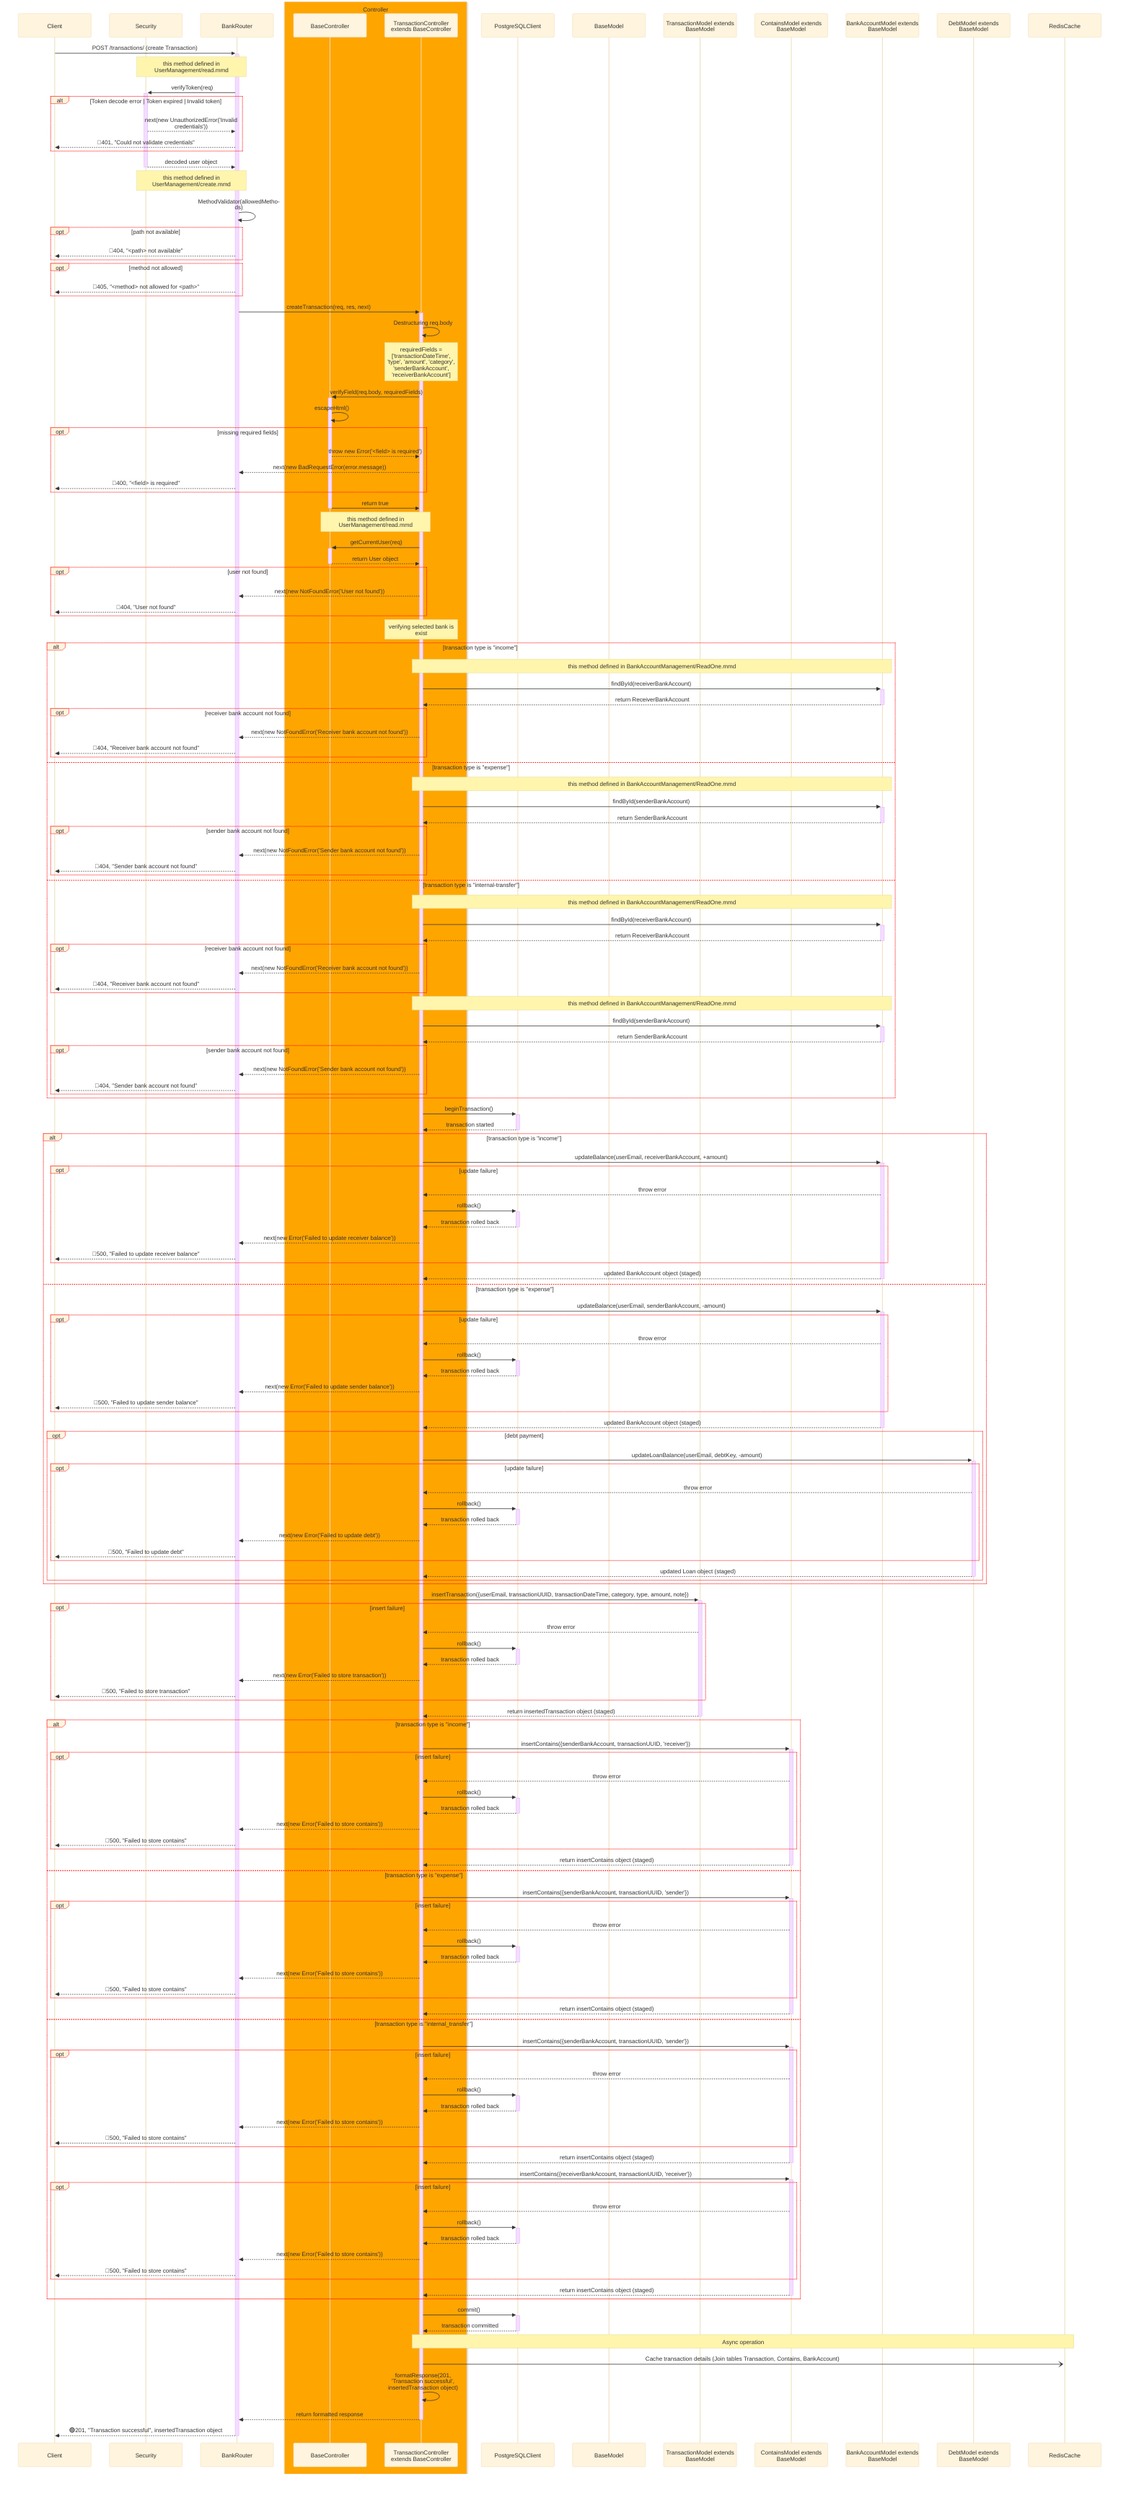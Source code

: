 %%{
    init: {
        "theme":"base",
        "themeVariables": {
            'labelBoxBorderColor': '#ff0000'
        },
        "sequence": { 
            "wrap": true, 
            "width": 200 
        } 
    }
}%%
sequenceDiagram
    participant Client
    participant Sec as Security
    participant Router as BankRouter
    box orange Controller
        participant BaseCont as BaseController
        participant Cont as TransactionController extends BaseController
    end
    participant PGClient as PostgreSQLClient
    participant BaseModel as BaseModel 
    participant Model as TransactionModel extends BaseModel
    participant ContainsModel as ContainsModel extends BaseModel
    participant BankAccountModel as BankAccountModel extends BaseModel
    participant DebtModel as DebtModel extends BaseModel
    participant Redis as RedisCache
    
    Client->>+Router: POST /transactions/ (create Transaction)
    Note over Sec, Router: this method defined in UserManagement/read.mmd
    Router->>+Sec: verifyToken(req)
    alt Token decode error | Token expired | Invalid token
        Sec-->>Router: next(new UnauthorizedError('Invalid credentials'))
        Router-->>Client: 🔴401, "Could not validate credentials"
    end
    Sec-->>-Router: decoded user object 

    Note over Sec, Router: this method defined in UserManagement/create.mmd
    Router->>Router: MethodValidator(allowedMethods)
    opt path not available
        Router-->>Client: 🔴404, "<path> not available"
    end
    opt method not allowed
        Router-->>Client: 🔴405, "<method> not allowed for <path>"
    end

    Router->>+Cont: createTransaction(req, res, next)
    Cont->>Cont: Destructuring req.body
    Note over Cont: requiredFields = ['transactionDateTime', 'type', 'amount', 'category', 'senderBankAccount', 'receiverBankAccount']
    Cont->>+BaseCont: verifyField(req.body, requiredFields)
    BaseCont->>BaseCont: escapeHtml()
    opt missing required fields
        BaseCont-->>Cont: throw new Error('<field> is required')
        Cont-->>Router: next(new BadRequestError(error.message))
        Router-->>Client: 🔴400, "<field> is required"
    end
    BaseCont->>-Cont: return true

    Note over Cont, BaseCont: this method defined in UserManagement/read.mmd
    Cont->>+BaseCont: getCurrentUser(req)
    BaseCont-->>-Cont: return User object
    opt user not found
        Cont-->>Router: next(new NotFoundError('User not found'))
        Router-->>Client: 🔴404, "User not found"
    end

    Note over Cont: verifying selected bank is exist
    alt transaction type is "income"
        Note over Cont, BankAccountModel: this method defined in BankAccountManagement/ReadOne.mmd
        Cont->>+BankAccountModel: findById(receiverBankAccount)
        BankAccountModel-->>-Cont: return ReceiverBankAccount
        opt receiver bank account not found
            Cont-->>Router: next(new NotFoundError('Receiver bank account not found'))
            Router-->>Client: 🔴404, "Receiver bank account not found"
        end
    else transaction type is "expense"
        Note over Cont, BankAccountModel: this method defined in BankAccountManagement/ReadOne.mmd
        Cont->>+BankAccountModel: findById(senderBankAccount)
        BankAccountModel-->>-Cont: return SenderBankAccount
        opt sender bank account not found
            Cont-->>Router: next(new NotFoundError('Sender bank account not found'))
            Router-->>Client: 🔴404, "Sender bank account not found"
        end
    else transaction type is "internal-transfer"
        Note over Cont, BankAccountModel: this method defined in BankAccountManagement/ReadOne.mmd
        Cont->>+BankAccountModel: findById(receiverBankAccount)
        BankAccountModel-->>-Cont: return ReceiverBankAccount
        opt receiver bank account not found
            Cont-->>Router: next(new NotFoundError('Receiver bank account not found'))
            Router-->>Client: 🔴404, "Receiver bank account not found"
        end
        Note over Cont, BankAccountModel: this method defined in BankAccountManagement/ReadOne.mmd
        Cont->>+BankAccountModel: findById(senderBankAccount)
        BankAccountModel-->>-Cont: return SenderBankAccount
        opt sender bank account not found
            Cont-->>Router: next(new NotFoundError('Sender bank account not found'))
            Router-->>Client: 🔴404, "Sender bank account not found"
        end
    end

    Cont->>+PGClient: beginTransaction()
    PGClient-->>-Cont: transaction started

    alt transaction type is "income"
        Cont->>+BankAccountModel: updateBalance(userEmail, receiverBankAccount, +amount)
        opt update failure
            BankAccountModel-->>Cont: throw error
            Cont->>+PGClient: rollback()
            PGClient-->>-Cont: transaction rolled back
            Cont-->>Router: next(new Error('Failed to update receiver balance'))
            Router-->>Client: 🔴500, "Failed to update receiver balance"
        end
        BankAccountModel-->>-Cont: updated BankAccount object (staged)
    else transaction type is "expense"
        Cont->>+BankAccountModel: updateBalance(userEmail, senderBankAccount, -amount)
        opt update failure
            BankAccountModel-->>Cont: throw error
            Cont->>+PGClient: rollback()
            PGClient-->>-Cont: transaction rolled back
            Cont-->>Router: next(new Error('Failed to update sender balance'))
            Router-->>Client: 🔴500, "Failed to update sender balance"
        end
        BankAccountModel-->>-Cont: updated BankAccount object (staged)

        opt debt payment
            Cont->>+DebtModel: updateLoanBalance(userEmail, debtKey, -amount)
            opt update failure
                DebtModel-->>Cont: throw error
                Cont->>+PGClient: rollback()
                PGClient-->>-Cont: transaction rolled back
                Cont-->>Router: next(new Error('Failed to update debt'))
                Router-->>Client: 🔴500, "Failed to update debt"
            end
            DebtModel-->>-Cont: updated Loan object (staged)
        end
    end

    Cont->>+Model: insertTransaction({userEmail, transactionUUID, transactionDateTime, category, type, amount, note})
    opt insert failure
        Model-->>Cont: throw error
        Cont->>+PGClient: rollback()
        PGClient-->>-Cont: transaction rolled back
        Cont-->>Router: next(new Error('Failed to store transaction'))
        Router-->>Client: 🔴500, "Failed to store transaction"
    end
    Model-->>-Cont: return insertedTransaction object (staged)

    alt transaction type is "income"
        Cont->>+ContainsModel: insertContains({senderBankAccount, transactionUUID, 'receiver'})
        opt insert failure
            ContainsModel-->>Cont: throw error
            Cont->>+PGClient: rollback()
            PGClient-->>-Cont: transaction rolled back
            Cont-->>Router: next(new Error('Failed to store contains'))
            Router-->>Client: 🔴500, "Failed to store contains"
        end
        ContainsModel-->>-Cont: return insertContains object (staged)
    else transaction type is "expense"
        Cont->>+ContainsModel: insertContains({senderBankAccount, transactionUUID, 'sender'})
        opt insert failure
            ContainsModel-->>Cont: throw error
            Cont->>+PGClient: rollback()
            PGClient-->>-Cont: transaction rolled back
            Cont-->>Router: next(new Error('Failed to store contains'))
            Router-->>Client: 🔴500, "Failed to store contains"
        end
        ContainsModel-->>-Cont: return insertContains object (staged)
    else transaction type is "internal_transfer"
        Cont->>+ContainsModel: insertContains({senderBankAccount, transactionUUID, 'sender'})
        opt insert failure
            ContainsModel-->>Cont: throw error
            Cont->>+PGClient: rollback()
            PGClient-->>-Cont: transaction rolled back
            Cont-->>Router: next(new Error('Failed to store contains'))
            Router-->>Client: 🔴500, "Failed to store contains"
        end
        ContainsModel-->>-Cont: return insertContains object (staged)
        Cont->>+ContainsModel: insertContains({receiverBankAccount, transactionUUID, 'receiver'})
        opt insert failure
            ContainsModel-->>Cont: throw error
            Cont->>+PGClient: rollback()
            PGClient-->>-Cont: transaction rolled back
            Cont-->>Router: next(new Error('Failed to store contains'))
            Router-->>Client: 🔴500, "Failed to store contains"
        end
        ContainsModel-->>-Cont: return insertContains object (staged)
    end

    Cont->>+PGClient: commit()
    PGClient-->>-Cont: transaction committed

    Note over Cont, Redis: Async operation
    Cont-)+Redis: Cache transaction details (Join tables Transaction, Contains, BankAccount)

    Cont->>Cont: formatResponse(201, 'Transaction successful', insertedTransaction object)
    Cont-->>-Router: return formatted response
    Router-->>-Client: 🟢201, "Transaction successful", insertedTransaction object